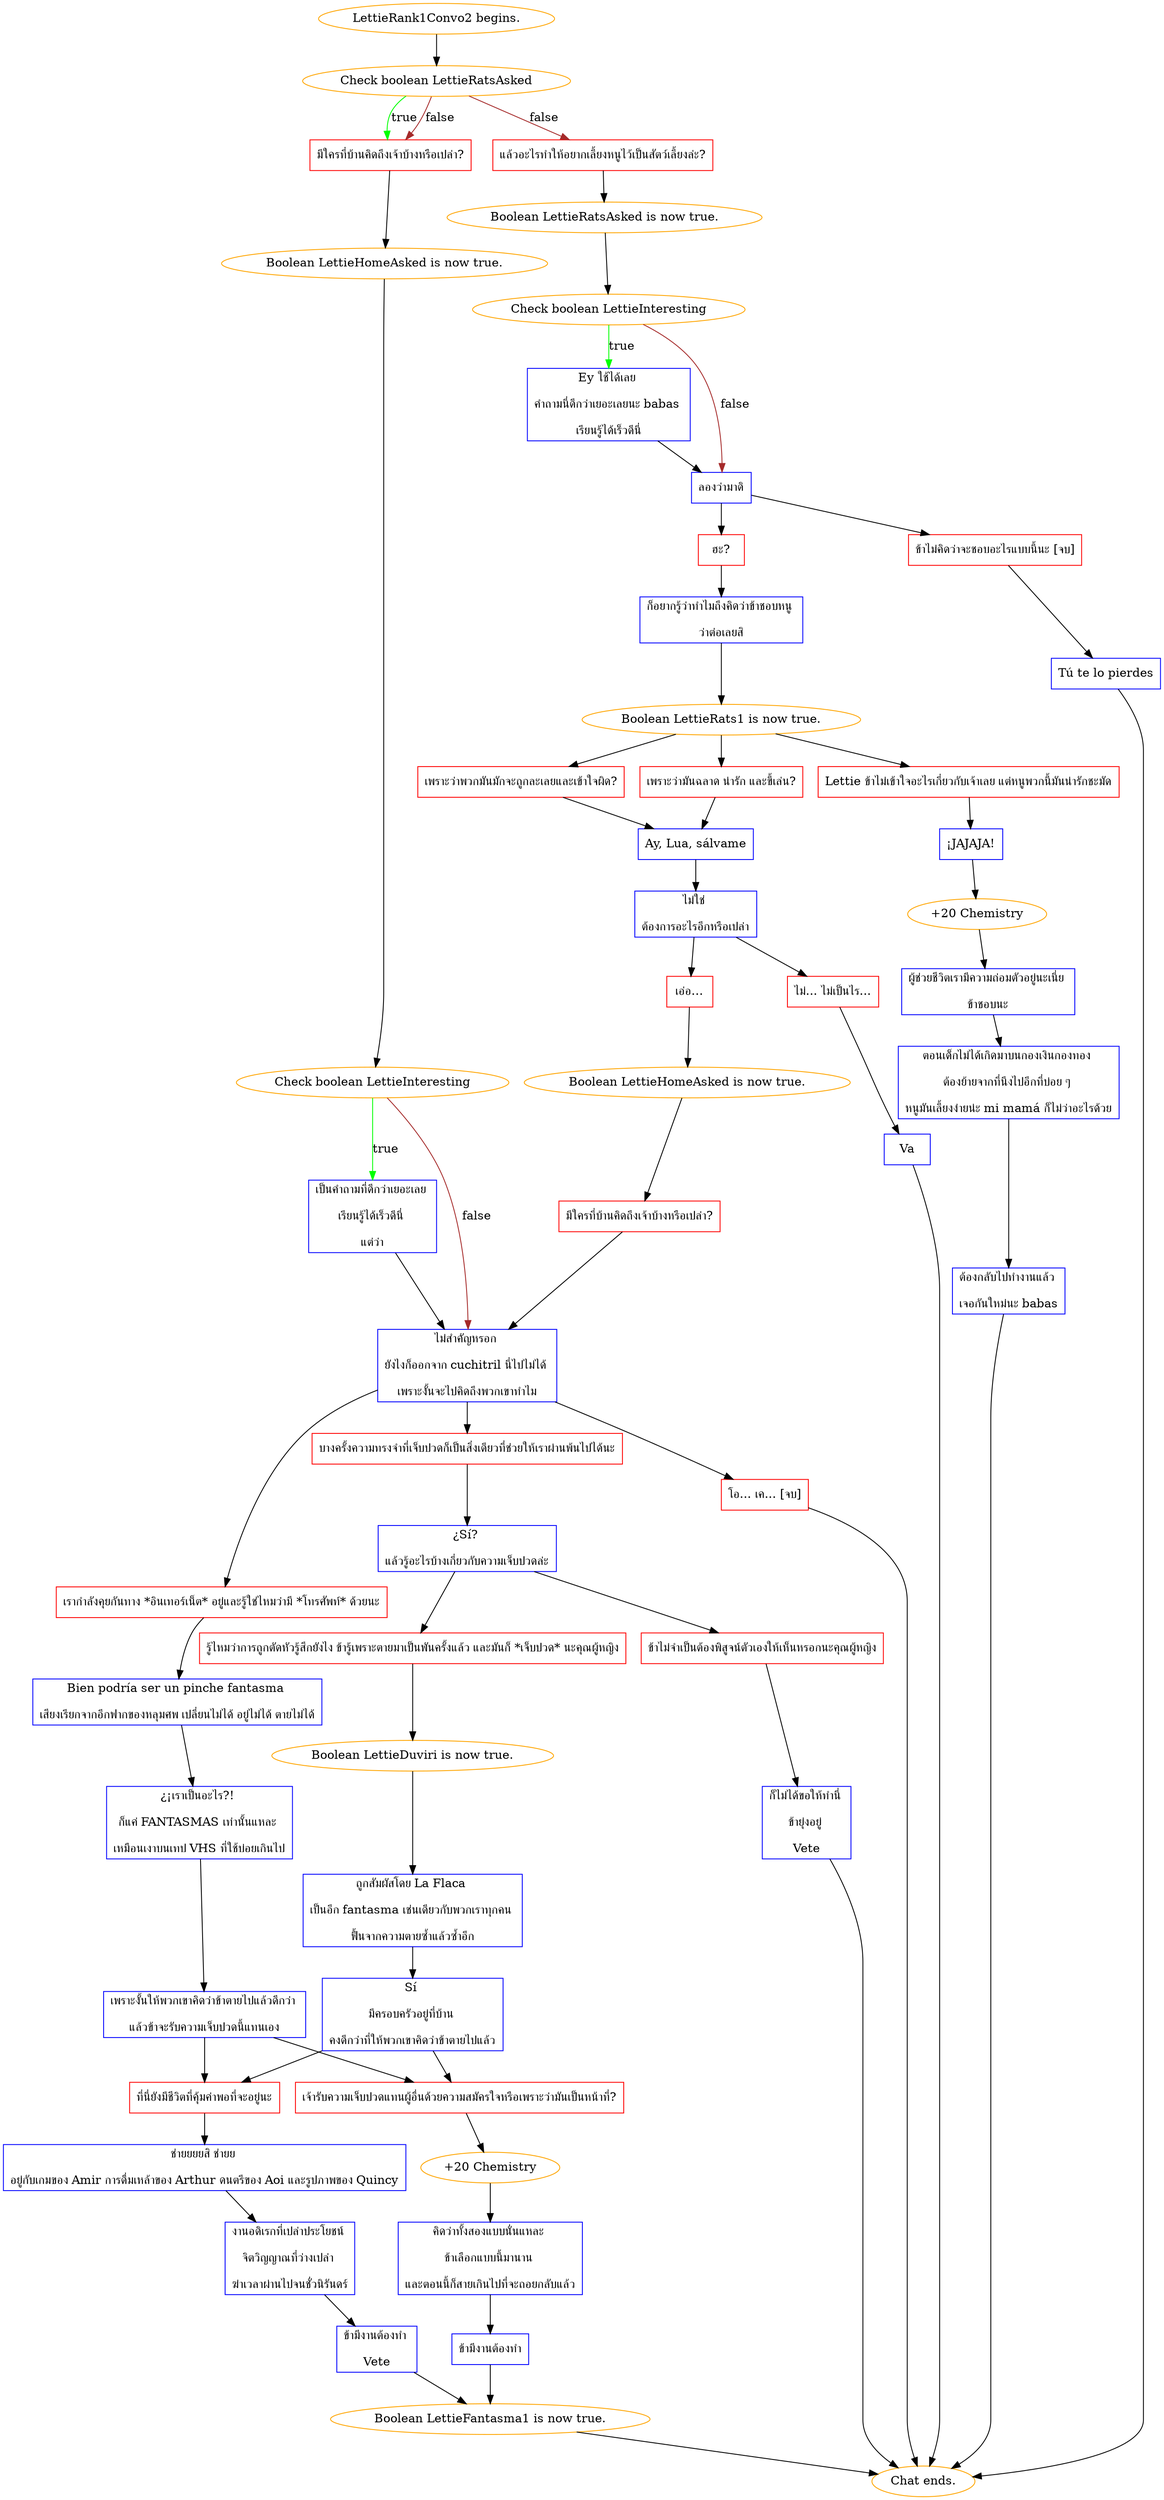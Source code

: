 digraph {
	"LettieRank1Convo2 begins." [color=orange];
		"LettieRank1Convo2 begins." -> j89496700;
	j89496700 [label="Check boolean LettieRatsAsked",color=orange];
		j89496700 -> j305219124 [label=true,color=green];
		j89496700 -> j544856754 [label=false,color=brown];
		j89496700 -> j305219124 [label=false,color=brown];
	j305219124 [label="มีใครที่บ้านคิดถึงเจ้าบ้างหรือเปล่า?",shape=box,color=red];
		j305219124 -> j3611088737;
	j544856754 [label="แล้วอะไรทำให้อยากเลี้ยงหนูไว้เป็นสัตว์เลี้ยงล่ะ?",shape=box,color=red];
		j544856754 -> j1419769657;
	j3611088737 [label="Boolean LettieHomeAsked is now true.",color=orange];
		j3611088737 -> j4029412242;
	j1419769657 [label="Boolean LettieRatsAsked is now true.",color=orange];
		j1419769657 -> j27878299;
	j4029412242 [label="Check boolean LettieInteresting",color=orange];
		j4029412242 -> j1842451350 [label=true,color=green];
		j4029412242 -> j630667333 [label=false,color=brown];
	j27878299 [label="Check boolean LettieInteresting",color=orange];
		j27878299 -> j908436219 [label=true,color=green];
		j27878299 -> j2148695010 [label=false,color=brown];
	j1842451350 [label="เป็นคำถามที่ดีกว่าเยอะเลย 
เรียนรู้ได้เร็วดีนี่ 
แต่ว่า",shape=box,color=blue];
		j1842451350 -> j630667333;
	j630667333 [label="ไม่สำคัญหรอก 
ยังไงก็ออกจาก cuchitril นี่ไปไม่ได้ 
เพราะงั้นจะไปคิดถึงพวกเขาทำไม",shape=box,color=blue];
		j630667333 -> j1262730881;
		j630667333 -> j431603857;
		j630667333 -> j3936844539;
	j908436219 [label="Ey ใช้ได้เลย 
คำถามนี่ดีกว่าเยอะเลยนะ babas 
เรียนรู้ได้เร็วดีนี่",shape=box,color=blue];
		j908436219 -> j2148695010;
	j2148695010 [label="ลองว่ามาดิ",shape=box,color=blue];
		j2148695010 -> j1825213630;
		j2148695010 -> j224999128;
	j1262730881 [label="เรากำลังคุยกันทาง *อินเทอร์เน็ต* อยู่และรู้ใช่ไหมว่ามี *โทรศัพท์* ด้วยนะ",shape=box,color=red];
		j1262730881 -> j307466729;
	j431603857 [label="บางครั้งความทรงจำที่เจ็บปวดก็เป็นสิ่งเดียวที่ช่วยให้เราผ่านพ้นไปได้นะ",shape=box,color=red];
		j431603857 -> j1513029588;
	j3936844539 [label="โอ... เค... [จบ]",shape=box,color=red];
		j3936844539 -> "Chat ends.";
	j1825213630 [label="ฮะ?",shape=box,color=red];
		j1825213630 -> j2904342139;
	j224999128 [label="ข้าไม่คิดว่าจะชอบอะไรแบบนี้นะ [จบ]",shape=box,color=red];
		j224999128 -> j2365690676;
	j307466729 [label="Bien podría ser un pinche fantasma 
เสียงเรียกจากอีกฟากของหลุมศพ เปลี่ยนไม่ได้ อยู่ไม่ได้ ตายไม่ได้",shape=box,color=blue];
		j307466729 -> j3818948515;
	j1513029588 [label="¿Sí? 
แล้วรู้อะไรบ้างเกี่ยวกับความเจ็บปวดล่ะ",shape=box,color=blue];
		j1513029588 -> j1057365137;
		j1513029588 -> j1656562493;
	"Chat ends." [color=orange];
	j2904342139 [label="ก็อยากรู้ว่าทำไมถึงคิดว่าข้าชอบหนู 
ว่าต่อเลยสิ",shape=box,color=blue];
		j2904342139 -> j3507503232;
	j2365690676 [label="Tú te lo pierdes",shape=box,color=blue];
		j2365690676 -> "Chat ends.";
	j3818948515 [label="¿¡เราเป็นอะไร?! 
ก็แค่ FANTASMAS เท่านั้นแหละ 
เหมือนเงาบนเทป VHS ที่ใช้บ่อยเกินไป",shape=box,color=blue];
		j3818948515 -> j1703672919;
	j1057365137 [label="รู้ไหมว่าการถูกตัดหัวรู้สึกยังไง ข้ารู้เพราะตายมาเป็นพันครั้งแล้ว และมันก็ *เจ็บปวด* นะคุณผู้หญิง",shape=box,color=red];
		j1057365137 -> j2879636608;
	j1656562493 [label="ข้าไม่จำเป็นต้องพิสูจน์ตัวเองให้เห็นหรอกนะคุณผู้หญิง",shape=box,color=red];
		j1656562493 -> j321851484;
	j3507503232 [label="Boolean LettieRats1 is now true.",color=orange];
		j3507503232 -> j1908999769;
		j3507503232 -> j3369149820;
		j3507503232 -> j3054869976;
	j1703672919 [label="เพราะงั้นให้พวกเขาคิดว่าข้าตายไปแล้วดีกว่า 
แล้วข้าจะรับความเจ็บปวดนี้แทนเอง",shape=box,color=blue];
		j1703672919 -> j3921007272;
		j1703672919 -> j4215793123;
	j2879636608 [label="Boolean LettieDuviri is now true.",color=orange];
		j2879636608 -> j3115766092;
	j321851484 [label="ก็ไม่ได้ขอให้ทำนี่ 
ข้ายุ่งอยู่ 
Vete",shape=box,color=blue];
		j321851484 -> "Chat ends.";
	j1908999769 [label="เพราะว่ามันฉลาด น่ารัก และขี้เล่น?",shape=box,color=red];
		j1908999769 -> j3097725758;
	j3369149820 [label="เพราะว่าพวกมันมักจะถูกละเลยและเข้าใจผิด?",shape=box,color=red];
		j3369149820 -> j3097725758;
	j3054869976 [label="Lettie ข้าไม่เข้าใจอะไรเกี่ยวกับเจ้าเลย แต่หนูพวกนี้มันน่ารักชะมัด",shape=box,color=red];
		j3054869976 -> j2299832730;
	j3921007272 [label="ที่นี่ยังมีชีวิตที่คุ้มค่าพอที่จะอยู่นะ",shape=box,color=red];
		j3921007272 -> j2717443037;
	j4215793123 [label="เจ้ารับความเจ็บปวดแทนผู้อื่นด้วยความสมัครใจหรือเพราะว่ามันเป็นหน้าที่?",shape=box,color=red];
		j4215793123 -> j440178429;
	j3115766092 [label="ถูกสัมผัสโดย La Flaca 
เป็นอีก fantasma เช่นเดียวกับพวกเราทุกคน 
ฟื้นจากความตายซ้ำแล้วซ้ำอีก",shape=box,color=blue];
		j3115766092 -> j2035713609;
	j3097725758 [label="Ay, Lua, sálvame",shape=box,color=blue];
		j3097725758 -> j879351076;
	j2299832730 [label="¡JAJAJA!",shape=box,color=blue];
		j2299832730 -> j2829773306;
	j2717443037 [label="ช่ายยยยสิ ช่ายย 
อยู่กับเกมของ Amir การดื่มเหล้าของ Arthur ดนตรีของ Aoi และรูปภาพของ Quincy",shape=box,color=blue];
		j2717443037 -> j32266662;
	j440178429 [label="+20 Chemistry",color=orange];
		j440178429 -> j735354072;
	j2035713609 [label="Sí 
มีครอบครัวอยู่ที่บ้าน 
คงดีกว่าที่ให้พวกเขาคิดว่าข้าตายไปแล้ว",shape=box,color=blue];
		j2035713609 -> j4215793123;
		j2035713609 -> j3921007272;
	j879351076 [label="ไม่ใช่ 
ต้องการอะไรอีกหรือเปล่า",shape=box,color=blue];
		j879351076 -> j3791329302;
		j879351076 -> j3032252693;
	j2829773306 [label="+20 Chemistry",color=orange];
		j2829773306 -> j2864966077;
	j32266662 [label="งานอดิเรกที่เปล่าประโยชน์ 
จิตวิญญาณที่ว่างเปล่า 
ฆ่าเวลาผ่านไปจนชั่วนิรันดร์",shape=box,color=blue];
		j32266662 -> j433359559;
	j735354072 [label="คิดว่าทั้งสองแบบนั่นแหละ 
ข้าเลือกแบบนี้มานาน 
และตอนนี้ก็สายเกินไปที่จะถอยกลับแล้ว",shape=box,color=blue];
		j735354072 -> j3802782857;
	j3791329302 [label="เอ่อ…",shape=box,color=red];
		j3791329302 -> j1601537058;
	j3032252693 [label="ไม่... ไม่เป็นไร...",shape=box,color=red];
		j3032252693 -> j2547240352;
	j2864966077 [label="ผู้ช่วยชีวิตเรามีความถ่อมตัวอยู่นะเนี่ย 
ข้าชอบนะ",shape=box,color=blue];
		j2864966077 -> j673112320;
	j433359559 [label="ข้ามีงานต้องทำ 
Vete",shape=box,color=blue];
		j433359559 -> j1253712857;
	j3802782857 [label="ข้ามีงานต้องทำ",shape=box,color=blue];
		j3802782857 -> j1253712857;
	j1601537058 [label="Boolean LettieHomeAsked is now true.",color=orange];
		j1601537058 -> j2096523881;
	j2547240352 [label="Va",shape=box,color=blue];
		j2547240352 -> "Chat ends.";
	j673112320 [label="ตอนเด็กไม่ได้เกิดมาบนกองเงินกองทอง 
ต้องย้ายจากที่นึงไปอีกที่บ่อย ๆ 
หนูมันเลี้ยงง่ายน่ะ mi mamá ก็ไม่ว่าอะไรด้วย",shape=box,color=blue];
		j673112320 -> j3832356733;
	j1253712857 [label="Boolean LettieFantasma1 is now true.",color=orange];
		j1253712857 -> "Chat ends.";
	j2096523881 [label="มีใครที่บ้านคิดถึงเจ้าบ้างหรือเปล่า?",shape=box,color=red];
		j2096523881 -> j630667333;
	j3832356733 [label="ต้องกลับไปทำงานแล้ว 
เจอกันใหม่นะ babas",shape=box,color=blue];
		j3832356733 -> "Chat ends.";
}